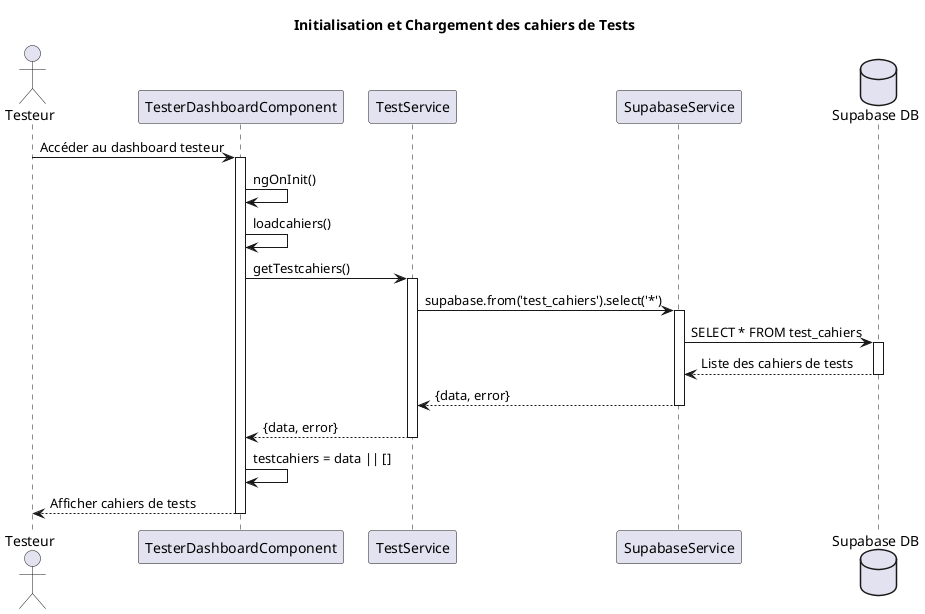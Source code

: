 @startuml Séquence 1 - Initialisation et Chargement des Cahier de Tests

actor "Testeur" as Tester
participant "TesterDashboardComponent" as Dashboard
participant "TestService" as TestSvc
participant "SupabaseService" as Supabase
database "Supabase DB" as DB

title Initialisation et Chargement des cahiers de Tests

Tester -> Dashboard : Accéder au dashboard testeur
activate Dashboard

Dashboard -> Dashboard : ngOnInit()
Dashboard -> Dashboard : loadcahiers()

Dashboard -> TestSvc : getTestcahiers()
activate TestSvc

TestSvc -> Supabase : supabase.from('test_cahiers').select('*')
activate Supabase

Supabase -> DB : SELECT * FROM test_cahiers
activate DB
DB --> Supabase : Liste des cahiers de tests
deactivate DB

Supabase --> TestSvc : {data, error}
deactivate Supabase

TestSvc --> Dashboard : {data, error}
deactivate TestSvc

Dashboard -> Dashboard : testcahiers = data || []
Dashboard --> Tester : Afficher cahiers de tests
deactivate Dashboard

@enduml
